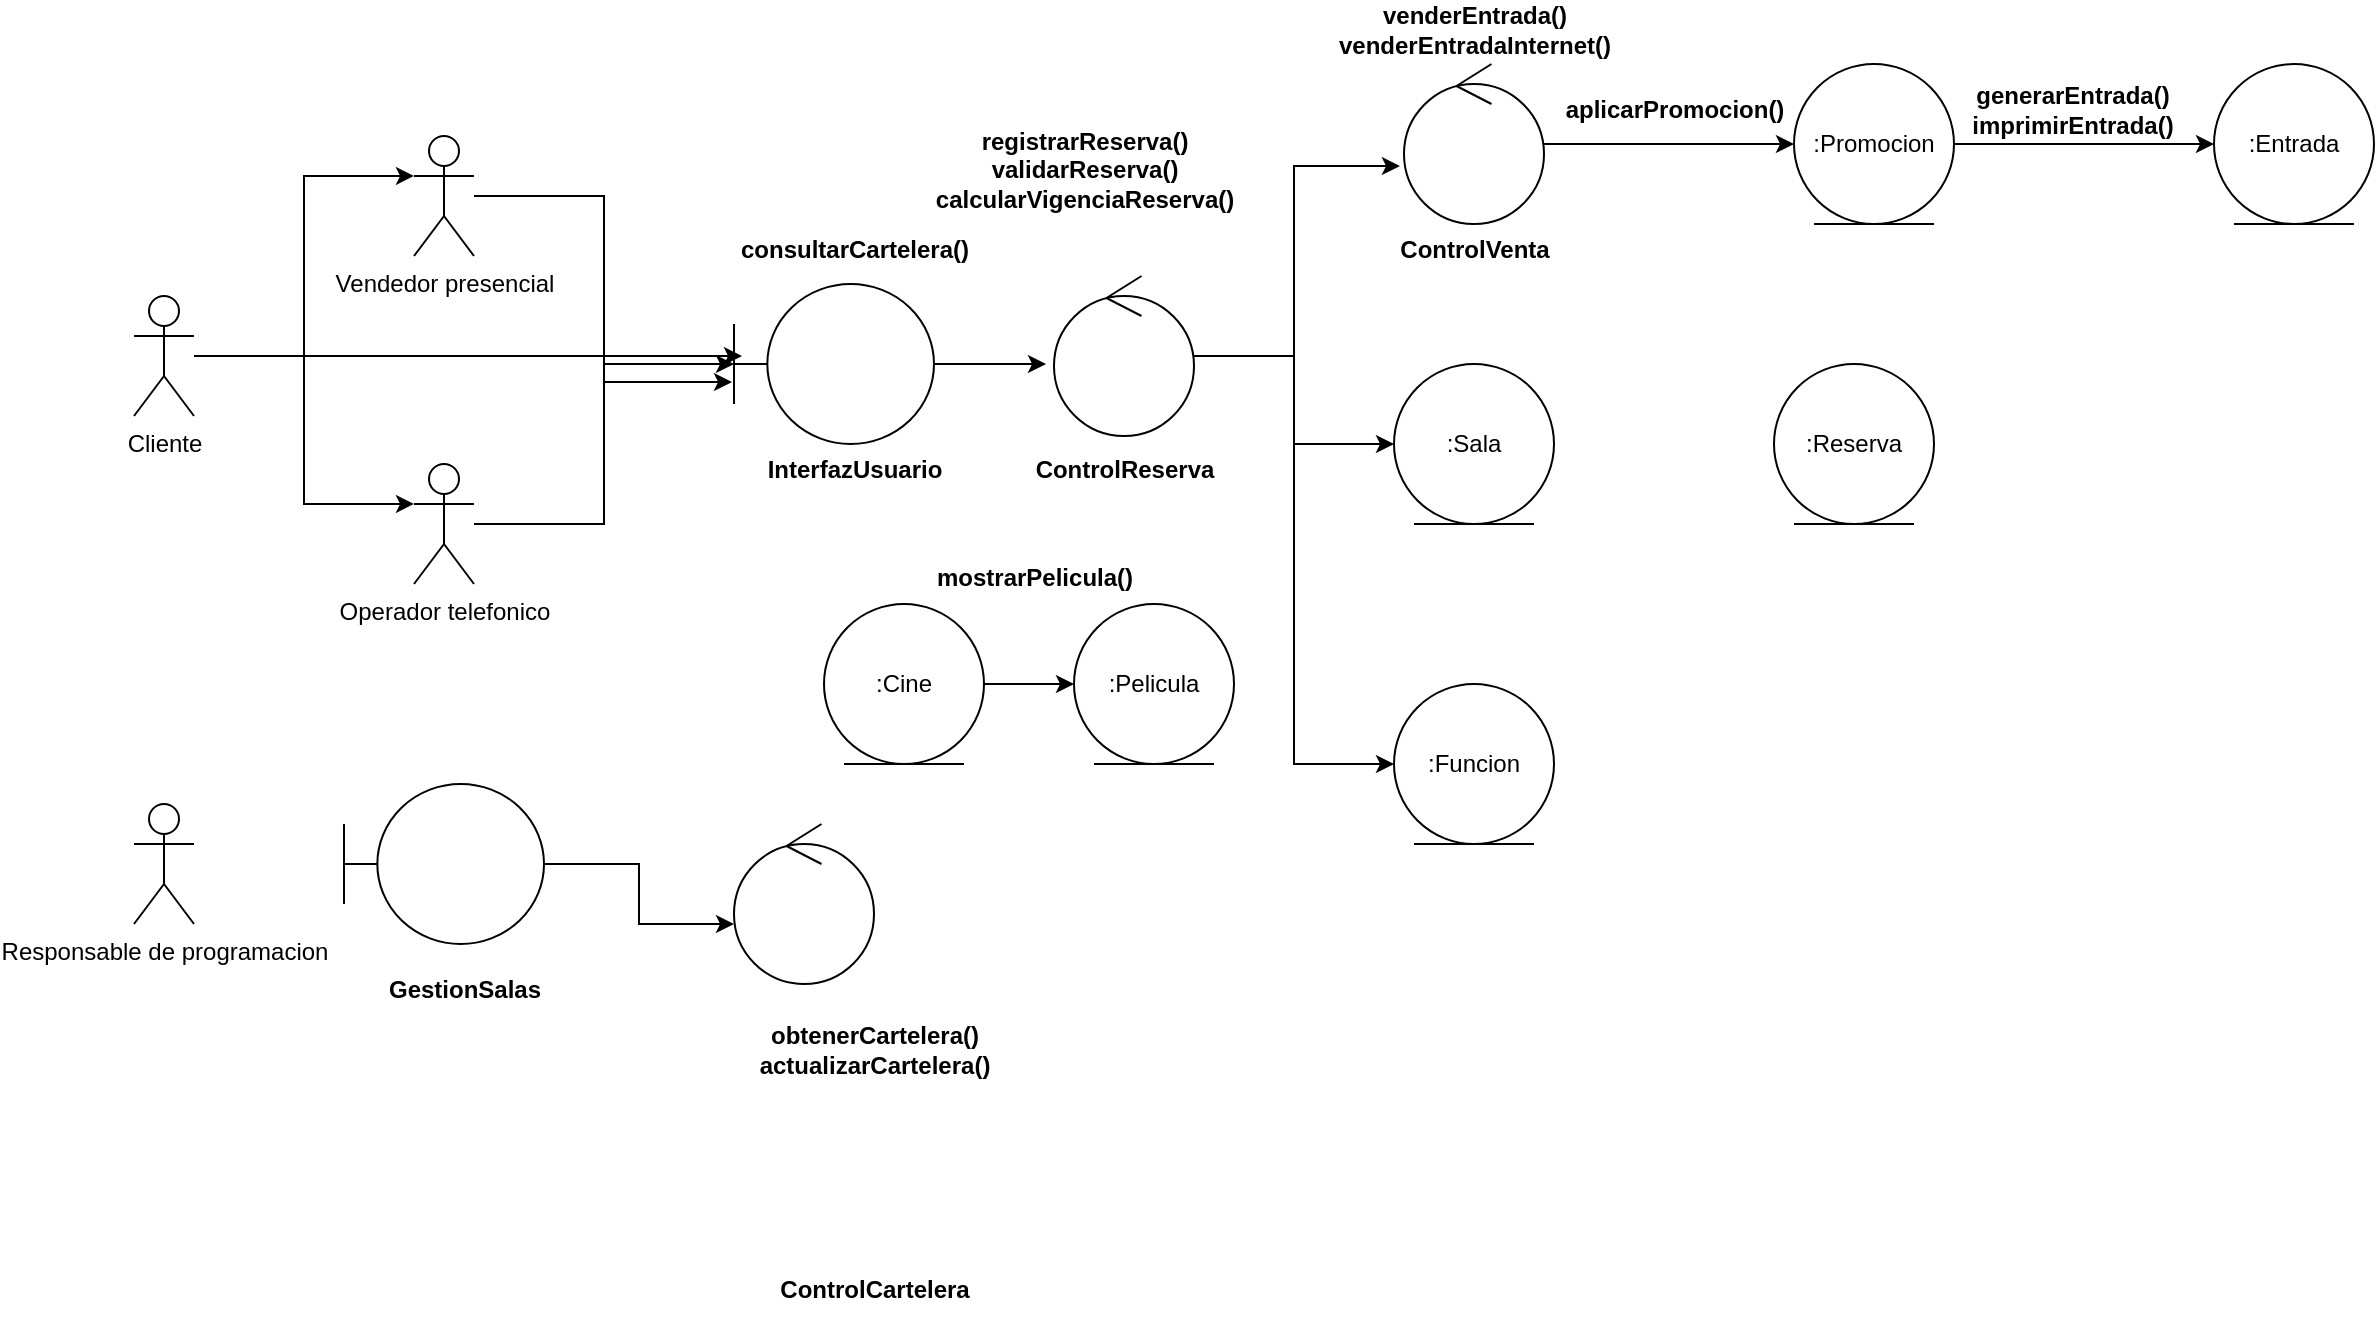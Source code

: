 <mxfile version="22.0.0" type="github">
  <diagram name="Page-1" id="e7e014a7-5840-1c2e-5031-d8a46d1fe8dd">
    <mxGraphModel dx="874" dy="446" grid="1" gridSize="10" guides="1" tooltips="1" connect="1" arrows="1" fold="1" page="1" pageScale="1" pageWidth="1169" pageHeight="826" background="none" math="0" shadow="0">
      <root>
        <mxCell id="0" />
        <mxCell id="1" parent="0" />
        <mxCell id="S9-r39JpY22qSsOmBCxl-44" value="" style="shape=umlBoundary;whiteSpace=wrap;html=1;" vertex="1" parent="1">
          <mxGeometry x="460" y="190" width="100" height="80" as="geometry" />
        </mxCell>
        <mxCell id="S9-r39JpY22qSsOmBCxl-45" value="Cliente" style="shape=umlActor;verticalLabelPosition=bottom;verticalAlign=top;html=1;" vertex="1" parent="1">
          <mxGeometry x="160" y="196" width="30" height="60" as="geometry" />
        </mxCell>
        <mxCell id="S9-r39JpY22qSsOmBCxl-48" value="Operador telefonico" style="shape=umlActor;verticalLabelPosition=bottom;verticalAlign=top;html=1;" vertex="1" parent="1">
          <mxGeometry x="300" y="280" width="30" height="60" as="geometry" />
        </mxCell>
        <mxCell id="S9-r39JpY22qSsOmBCxl-119" style="edgeStyle=orthogonalEdgeStyle;rounded=0;orthogonalLoop=1;jettySize=auto;html=1;entryX=-0.01;entryY=0.613;entryDx=0;entryDy=0;entryPerimeter=0;" edge="1" parent="1" source="S9-r39JpY22qSsOmBCxl-55" target="S9-r39JpY22qSsOmBCxl-44">
          <mxGeometry relative="1" as="geometry" />
        </mxCell>
        <mxCell id="S9-r39JpY22qSsOmBCxl-55" value="Vendedor presencial" style="shape=umlActor;verticalLabelPosition=bottom;verticalAlign=top;html=1;" vertex="1" parent="1">
          <mxGeometry x="300" y="116" width="30" height="60" as="geometry" />
        </mxCell>
        <mxCell id="S9-r39JpY22qSsOmBCxl-86" style="edgeStyle=orthogonalEdgeStyle;rounded=0;orthogonalLoop=1;jettySize=auto;html=1;entryX=0;entryY=0.5;entryDx=0;entryDy=0;" edge="1" parent="1" source="S9-r39JpY22qSsOmBCxl-68" target="S9-r39JpY22qSsOmBCxl-78">
          <mxGeometry relative="1" as="geometry" />
        </mxCell>
        <mxCell id="S9-r39JpY22qSsOmBCxl-107" style="edgeStyle=orthogonalEdgeStyle;rounded=0;orthogonalLoop=1;jettySize=auto;html=1;entryX=0;entryY=0.5;entryDx=0;entryDy=0;" edge="1" parent="1" source="S9-r39JpY22qSsOmBCxl-68" target="S9-r39JpY22qSsOmBCxl-80">
          <mxGeometry relative="1" as="geometry" />
        </mxCell>
        <mxCell id="S9-r39JpY22qSsOmBCxl-68" value="" style="ellipse;shape=umlControl;whiteSpace=wrap;html=1;" vertex="1" parent="1">
          <mxGeometry x="620" y="186" width="70" height="80" as="geometry" />
        </mxCell>
        <mxCell id="S9-r39JpY22qSsOmBCxl-71" value="InterfazUsuario" style="text;align=center;fontStyle=1;verticalAlign=middle;spacingLeft=3;spacingRight=3;strokeColor=none;rotatable=0;points=[[0,0.5],[1,0.5]];portConstraint=eastwest;html=1;" vertex="1" parent="1">
          <mxGeometry x="480" y="270" width="80" height="26" as="geometry" />
        </mxCell>
        <mxCell id="S9-r39JpY22qSsOmBCxl-72" value="ControlReserva" style="text;align=center;fontStyle=1;verticalAlign=middle;spacingLeft=3;spacingRight=3;strokeColor=none;rotatable=0;points=[[0,0.5],[1,0.5]];portConstraint=eastwest;html=1;" vertex="1" parent="1">
          <mxGeometry x="615" y="270" width="80" height="26" as="geometry" />
        </mxCell>
        <mxCell id="S9-r39JpY22qSsOmBCxl-105" style="edgeStyle=orthogonalEdgeStyle;rounded=0;orthogonalLoop=1;jettySize=auto;html=1;entryX=0;entryY=0.5;entryDx=0;entryDy=0;" edge="1" parent="1" source="S9-r39JpY22qSsOmBCxl-75" target="S9-r39JpY22qSsOmBCxl-81">
          <mxGeometry relative="1" as="geometry" />
        </mxCell>
        <mxCell id="S9-r39JpY22qSsOmBCxl-75" value="" style="ellipse;shape=umlControl;whiteSpace=wrap;html=1;" vertex="1" parent="1">
          <mxGeometry x="795" y="80" width="70" height="80" as="geometry" />
        </mxCell>
        <mxCell id="S9-r39JpY22qSsOmBCxl-76" value="ControlVenta" style="text;align=center;fontStyle=1;verticalAlign=middle;spacingLeft=3;spacingRight=3;strokeColor=none;rotatable=0;points=[[0,0.5],[1,0.5]];portConstraint=eastwest;html=1;" vertex="1" parent="1">
          <mxGeometry x="790" y="160" width="80" height="26" as="geometry" />
        </mxCell>
        <mxCell id="S9-r39JpY22qSsOmBCxl-77" value=":Pelicula" style="ellipse;shape=umlEntity;whiteSpace=wrap;html=1;" vertex="1" parent="1">
          <mxGeometry x="630" y="350" width="80" height="80" as="geometry" />
        </mxCell>
        <mxCell id="S9-r39JpY22qSsOmBCxl-78" value=":Sala" style="ellipse;shape=umlEntity;whiteSpace=wrap;html=1;" vertex="1" parent="1">
          <mxGeometry x="790" y="230" width="80" height="80" as="geometry" />
        </mxCell>
        <mxCell id="S9-r39JpY22qSsOmBCxl-79" value=":Entrada" style="ellipse;shape=umlEntity;whiteSpace=wrap;html=1;" vertex="1" parent="1">
          <mxGeometry x="1200" y="80" width="80" height="80" as="geometry" />
        </mxCell>
        <mxCell id="S9-r39JpY22qSsOmBCxl-80" value=":Funcion" style="ellipse;shape=umlEntity;whiteSpace=wrap;html=1;" vertex="1" parent="1">
          <mxGeometry x="790" y="390" width="80" height="80" as="geometry" />
        </mxCell>
        <mxCell id="S9-r39JpY22qSsOmBCxl-104" style="edgeStyle=orthogonalEdgeStyle;rounded=0;orthogonalLoop=1;jettySize=auto;html=1;entryX=0;entryY=0.5;entryDx=0;entryDy=0;" edge="1" parent="1" source="S9-r39JpY22qSsOmBCxl-81" target="S9-r39JpY22qSsOmBCxl-79">
          <mxGeometry relative="1" as="geometry" />
        </mxCell>
        <mxCell id="S9-r39JpY22qSsOmBCxl-81" value=":Promocion" style="ellipse;shape=umlEntity;whiteSpace=wrap;html=1;" vertex="1" parent="1">
          <mxGeometry x="990" y="80" width="80" height="80" as="geometry" />
        </mxCell>
        <mxCell id="S9-r39JpY22qSsOmBCxl-82" value=":Reserva" style="ellipse;shape=umlEntity;whiteSpace=wrap;html=1;" vertex="1" parent="1">
          <mxGeometry x="980" y="230" width="80" height="80" as="geometry" />
        </mxCell>
        <mxCell id="S9-r39JpY22qSsOmBCxl-108" style="edgeStyle=orthogonalEdgeStyle;rounded=0;orthogonalLoop=1;jettySize=auto;html=1;" edge="1" parent="1" source="S9-r39JpY22qSsOmBCxl-83" target="S9-r39JpY22qSsOmBCxl-77">
          <mxGeometry relative="1" as="geometry" />
        </mxCell>
        <mxCell id="S9-r39JpY22qSsOmBCxl-83" value=":Cine" style="ellipse;shape=umlEntity;whiteSpace=wrap;html=1;" vertex="1" parent="1">
          <mxGeometry x="505" y="350" width="80" height="80" as="geometry" />
        </mxCell>
        <mxCell id="S9-r39JpY22qSsOmBCxl-85" value="registrarReserva()&lt;br&gt;validarReserva()&lt;br&gt;calcularVigenciaReserva()" style="text;align=center;fontStyle=1;verticalAlign=middle;spacingLeft=3;spacingRight=3;strokeColor=none;rotatable=0;points=[[0,0.5],[1,0.5]];portConstraint=eastwest;html=1;" vertex="1" parent="1">
          <mxGeometry x="550" y="120" width="170" height="26" as="geometry" />
        </mxCell>
        <mxCell id="S9-r39JpY22qSsOmBCxl-89" value="Responsable de programacion" style="shape=umlActor;verticalLabelPosition=bottom;verticalAlign=top;html=1;" vertex="1" parent="1">
          <mxGeometry x="160" y="450" width="30" height="60" as="geometry" />
        </mxCell>
        <mxCell id="S9-r39JpY22qSsOmBCxl-90" value="" style="shape=umlBoundary;whiteSpace=wrap;html=1;" vertex="1" parent="1">
          <mxGeometry x="265" y="440" width="100" height="80" as="geometry" />
        </mxCell>
        <mxCell id="S9-r39JpY22qSsOmBCxl-91" value="" style="ellipse;shape=umlControl;whiteSpace=wrap;html=1;" vertex="1" parent="1">
          <mxGeometry x="460" y="460" width="70" height="80" as="geometry" />
        </mxCell>
        <mxCell id="S9-r39JpY22qSsOmBCxl-92" value="ControlCartelera" style="text;align=center;fontStyle=1;verticalAlign=middle;spacingLeft=3;spacingRight=3;strokeColor=none;rotatable=0;points=[[0,0.5],[1,0.5]];portConstraint=eastwest;html=1;" vertex="1" parent="1">
          <mxGeometry x="490" y="680" width="80" height="26" as="geometry" />
        </mxCell>
        <mxCell id="S9-r39JpY22qSsOmBCxl-93" value="obtenerCartelera()&lt;br&gt;actualizarCartelera()" style="text;align=center;fontStyle=1;verticalAlign=middle;spacingLeft=3;spacingRight=3;strokeColor=none;rotatable=0;points=[[0,0.5],[1,0.5]];portConstraint=eastwest;html=1;" vertex="1" parent="1">
          <mxGeometry x="480" y="560" width="100" height="26" as="geometry" />
        </mxCell>
        <mxCell id="S9-r39JpY22qSsOmBCxl-94" style="edgeStyle=orthogonalEdgeStyle;rounded=0;orthogonalLoop=1;jettySize=auto;html=1;entryX=0;entryY=0.625;entryDx=0;entryDy=0;entryPerimeter=0;" edge="1" parent="1" source="S9-r39JpY22qSsOmBCxl-90" target="S9-r39JpY22qSsOmBCxl-91">
          <mxGeometry relative="1" as="geometry" />
        </mxCell>
        <mxCell id="S9-r39JpY22qSsOmBCxl-95" style="edgeStyle=orthogonalEdgeStyle;rounded=0;orthogonalLoop=1;jettySize=auto;html=1;entryX=-0.029;entryY=0.638;entryDx=0;entryDy=0;entryPerimeter=0;" edge="1" parent="1" source="S9-r39JpY22qSsOmBCxl-68" target="S9-r39JpY22qSsOmBCxl-75">
          <mxGeometry relative="1" as="geometry">
            <Array as="points">
              <mxPoint x="740" y="226" />
              <mxPoint x="740" y="131" />
            </Array>
          </mxGeometry>
        </mxCell>
        <mxCell id="S9-r39JpY22qSsOmBCxl-99" value="GestionSalas" style="text;align=center;fontStyle=1;verticalAlign=middle;spacingLeft=3;spacingRight=3;strokeColor=none;rotatable=0;points=[[0,0.5],[1,0.5]];portConstraint=eastwest;html=1;" vertex="1" parent="1">
          <mxGeometry x="285" y="530" width="80" height="26" as="geometry" />
        </mxCell>
        <mxCell id="S9-r39JpY22qSsOmBCxl-101" value="venderEntrada()&lt;br&gt;venderEntradaInternet()&lt;br&gt;" style="text;align=center;fontStyle=1;verticalAlign=middle;spacingLeft=3;spacingRight=3;strokeColor=none;rotatable=0;points=[[0,0.5],[1,0.5]];portConstraint=eastwest;html=1;" vertex="1" parent="1">
          <mxGeometry x="787.5" y="50" width="85" height="26" as="geometry" />
        </mxCell>
        <mxCell id="S9-r39JpY22qSsOmBCxl-103" value="generarEntrada()&lt;br&gt;imprimirEntrada()" style="text;align=center;fontStyle=1;verticalAlign=middle;spacingLeft=3;spacingRight=3;strokeColor=none;rotatable=0;points=[[0,0.5],[1,0.5]];portConstraint=eastwest;html=1;" vertex="1" parent="1">
          <mxGeometry x="1089" y="90" width="80" height="26" as="geometry" />
        </mxCell>
        <mxCell id="S9-r39JpY22qSsOmBCxl-106" value="aplicarPromocion()" style="text;align=center;fontStyle=1;verticalAlign=middle;spacingLeft=3;spacingRight=3;strokeColor=none;rotatable=0;points=[[0,0.5],[1,0.5]];portConstraint=eastwest;html=1;" vertex="1" parent="1">
          <mxGeometry x="890" y="90" width="80" height="26" as="geometry" />
        </mxCell>
        <mxCell id="S9-r39JpY22qSsOmBCxl-109" value="consultarCartelera()" style="text;align=center;fontStyle=1;verticalAlign=middle;spacingLeft=3;spacingRight=3;strokeColor=none;rotatable=0;points=[[0,0.5],[1,0.5]];portConstraint=eastwest;html=1;" vertex="1" parent="1">
          <mxGeometry x="480" y="160" width="80" height="26" as="geometry" />
        </mxCell>
        <mxCell id="S9-r39JpY22qSsOmBCxl-116" style="edgeStyle=orthogonalEdgeStyle;rounded=0;orthogonalLoop=1;jettySize=auto;html=1;entryX=0;entryY=0.333;entryDx=0;entryDy=0;entryPerimeter=0;" edge="1" parent="1" source="S9-r39JpY22qSsOmBCxl-45" target="S9-r39JpY22qSsOmBCxl-55">
          <mxGeometry relative="1" as="geometry" />
        </mxCell>
        <mxCell id="S9-r39JpY22qSsOmBCxl-117" style="edgeStyle=orthogonalEdgeStyle;rounded=0;orthogonalLoop=1;jettySize=auto;html=1;entryX=0;entryY=0.333;entryDx=0;entryDy=0;entryPerimeter=0;" edge="1" parent="1" source="S9-r39JpY22qSsOmBCxl-45" target="S9-r39JpY22qSsOmBCxl-48">
          <mxGeometry relative="1" as="geometry" />
        </mxCell>
        <mxCell id="S9-r39JpY22qSsOmBCxl-118" style="edgeStyle=orthogonalEdgeStyle;rounded=0;orthogonalLoop=1;jettySize=auto;html=1;entryX=0.04;entryY=0.45;entryDx=0;entryDy=0;entryPerimeter=0;" edge="1" parent="1" source="S9-r39JpY22qSsOmBCxl-45" target="S9-r39JpY22qSsOmBCxl-44">
          <mxGeometry relative="1" as="geometry" />
        </mxCell>
        <mxCell id="S9-r39JpY22qSsOmBCxl-120" style="edgeStyle=orthogonalEdgeStyle;rounded=0;orthogonalLoop=1;jettySize=auto;html=1;entryX=0;entryY=0.5;entryDx=0;entryDy=0;entryPerimeter=0;" edge="1" parent="1" source="S9-r39JpY22qSsOmBCxl-48" target="S9-r39JpY22qSsOmBCxl-44">
          <mxGeometry relative="1" as="geometry" />
        </mxCell>
        <mxCell id="S9-r39JpY22qSsOmBCxl-121" style="edgeStyle=orthogonalEdgeStyle;rounded=0;orthogonalLoop=1;jettySize=auto;html=1;entryX=-0.057;entryY=0.55;entryDx=0;entryDy=0;entryPerimeter=0;" edge="1" parent="1" source="S9-r39JpY22qSsOmBCxl-44" target="S9-r39JpY22qSsOmBCxl-68">
          <mxGeometry relative="1" as="geometry" />
        </mxCell>
        <mxCell id="S9-r39JpY22qSsOmBCxl-122" value="mostrarPelicula()" style="text;align=center;fontStyle=1;verticalAlign=middle;spacingLeft=3;spacingRight=3;strokeColor=none;rotatable=0;points=[[0,0.5],[1,0.5]];portConstraint=eastwest;html=1;" vertex="1" parent="1">
          <mxGeometry x="570" y="324" width="80" height="26" as="geometry" />
        </mxCell>
      </root>
    </mxGraphModel>
  </diagram>
</mxfile>

